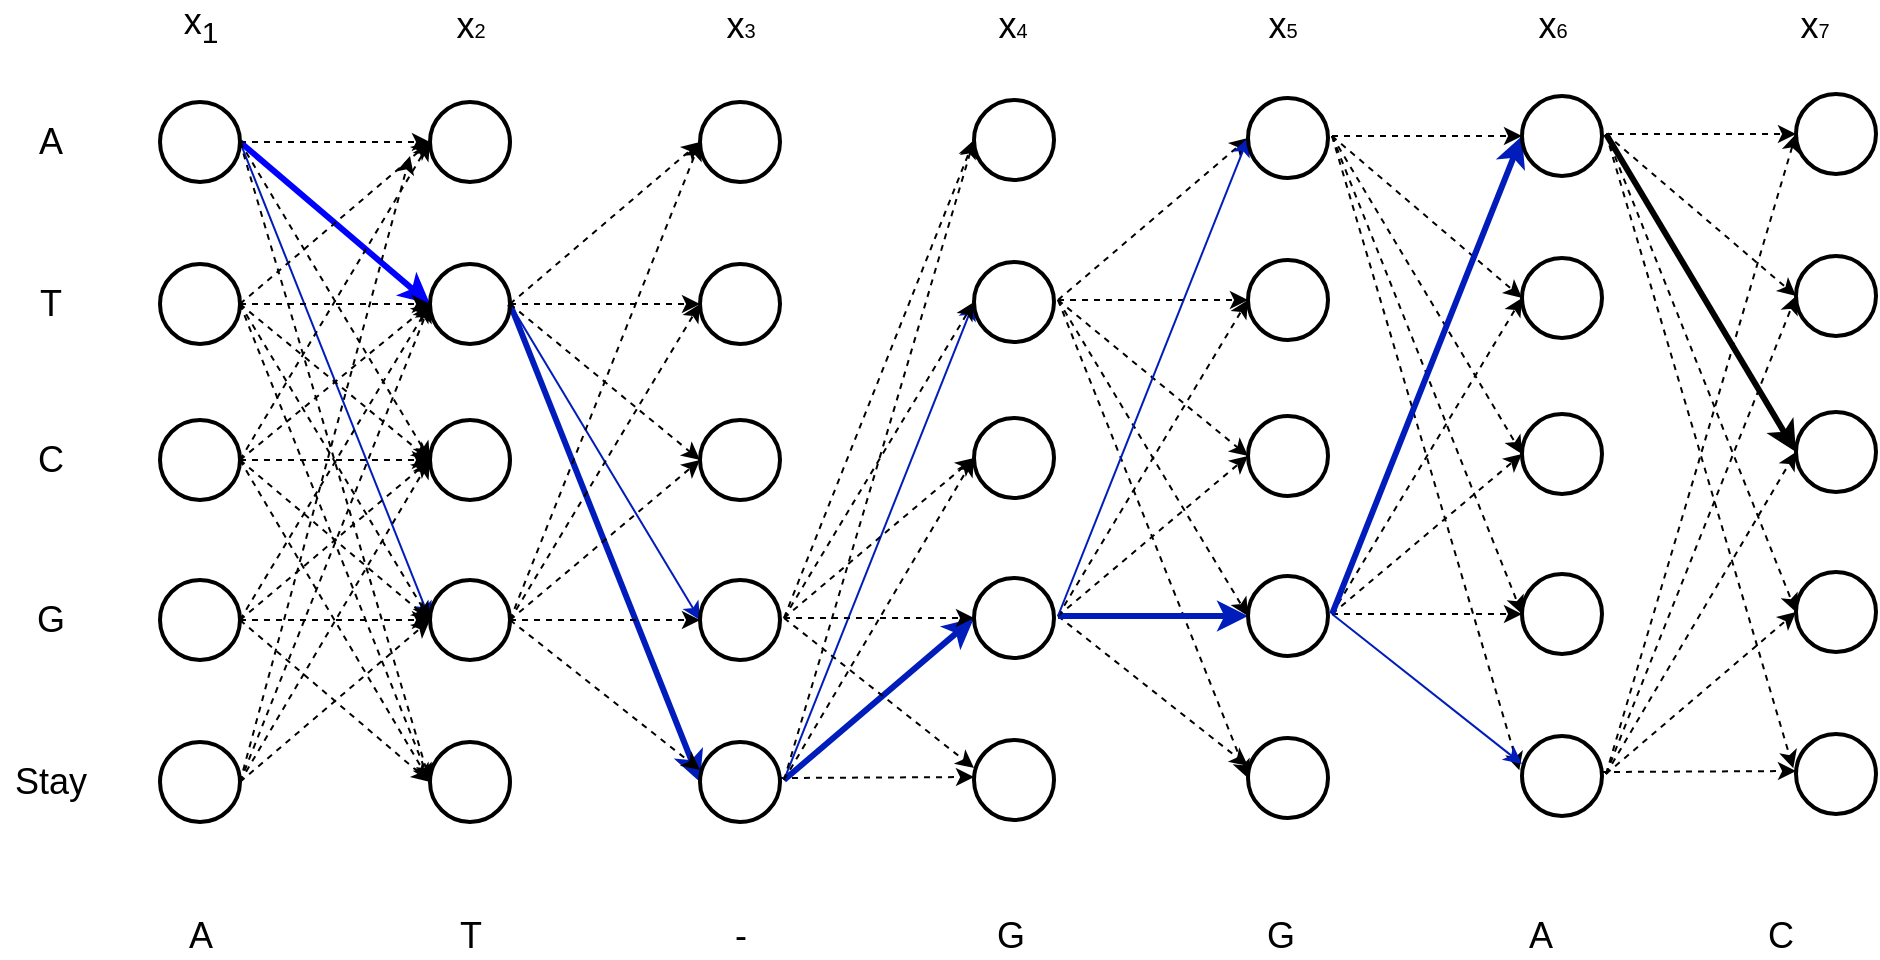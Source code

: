 <mxfile scale="10" border="0">
    <diagram id="691b31df-7cfc-d80e-552c-7aa9f8c0b5f7" name="Page-1">
        <mxGraphModel dx="1050" dy="613" grid="1" gridSize="10" guides="1" tooltips="1" connect="1" arrows="1" fold="1" page="1" pageScale="1" pageWidth="826" pageHeight="1169" background="#ffffff" math="0" shadow="0">
            <root>
                <mxCell id="0"/>
                <mxCell id="1" parent="0"/>
                <mxCell id="149" style="edgeStyle=none;html=1;exitX=1;exitY=0.5;exitDx=0;exitDy=0;entryX=0;entryY=0.5;entryDx=0;entryDy=0;strokeWidth=3;strokeColor=#0000FF;fillColor=#a20025;" parent="1" source="3" target="9" edge="1">
                    <mxGeometry relative="1" as="geometry"/>
                </mxCell>
                <mxCell id="158" style="edgeStyle=none;html=1;entryX=0;entryY=0.5;entryDx=0;entryDy=0;strokeColor=#001DBC;strokeWidth=1;exitX=1;exitY=0.5;exitDx=0;exitDy=0;fillColor=#0050ef;" parent="1" source="3" target="12" edge="1">
                    <mxGeometry relative="1" as="geometry"/>
                </mxCell>
                <mxCell id="308" style="edgeStyle=none;html=1;exitX=1;exitY=0.5;exitDx=0;exitDy=0;entryX=0;entryY=0.5;entryDx=0;entryDy=0;strokeColor=#000000;dashed=1;" parent="1" source="3" target="8" edge="1">
                    <mxGeometry relative="1" as="geometry"/>
                </mxCell>
                <mxCell id="309" style="edgeStyle=none;html=1;exitX=1;exitY=0.5;exitDx=0;exitDy=0;entryX=0;entryY=0.5;entryDx=0;entryDy=0;dashed=1;strokeColor=#000000;" parent="1" source="3" target="10" edge="1">
                    <mxGeometry relative="1" as="geometry"/>
                </mxCell>
                <mxCell id="310" style="edgeStyle=none;html=1;exitX=1;exitY=0.5;exitDx=0;exitDy=0;entryX=0;entryY=0.5;entryDx=0;entryDy=0;dashed=1;strokeColor=#000000;" parent="1" source="3" target="11" edge="1">
                    <mxGeometry relative="1" as="geometry"/>
                </mxCell>
                <mxCell id="3" value="" style="ellipse;whiteSpace=wrap;html=1;aspect=fixed;strokeWidth=2;fillColor=none;fontColor=#666666;align=center;strokeColor=#000000;" parent="1" vertex="1">
                    <mxGeometry x="115" y="113" width="40" height="40" as="geometry"/>
                </mxCell>
                <mxCell id="311" style="edgeStyle=none;html=1;exitX=1;exitY=0.5;exitDx=0;exitDy=0;entryX=0;entryY=0.5;entryDx=0;entryDy=0;dashed=1;strokeColor=#000000;" parent="1" source="4" target="8" edge="1">
                    <mxGeometry relative="1" as="geometry"/>
                </mxCell>
                <mxCell id="312" style="edgeStyle=none;html=1;exitX=1;exitY=0.5;exitDx=0;exitDy=0;entryX=0;entryY=0.5;entryDx=0;entryDy=0;dashed=1;strokeColor=#000000;" parent="1" source="4" target="9" edge="1">
                    <mxGeometry relative="1" as="geometry"/>
                </mxCell>
                <mxCell id="313" style="edgeStyle=none;html=1;exitX=1;exitY=0.5;exitDx=0;exitDy=0;entryX=0;entryY=0.5;entryDx=0;entryDy=0;dashed=1;strokeColor=#000000;" parent="1" source="4" target="10" edge="1">
                    <mxGeometry relative="1" as="geometry"/>
                </mxCell>
                <mxCell id="314" style="edgeStyle=none;html=1;exitX=1;exitY=0.5;exitDx=0;exitDy=0;entryX=0;entryY=0.5;entryDx=0;entryDy=0;dashed=1;strokeColor=#000000;" parent="1" source="4" target="12" edge="1">
                    <mxGeometry relative="1" as="geometry"/>
                </mxCell>
                <mxCell id="315" style="edgeStyle=none;html=1;exitX=1;exitY=0.5;exitDx=0;exitDy=0;entryX=0;entryY=0.5;entryDx=0;entryDy=0;dashed=1;strokeColor=#000000;" parent="1" source="4" target="11" edge="1">
                    <mxGeometry relative="1" as="geometry"/>
                </mxCell>
                <mxCell id="4" value="" style="ellipse;whiteSpace=wrap;html=1;aspect=fixed;strokeWidth=2;fillColor=none;fontColor=#666666;align=center;strokeColor=#000000;" parent="1" vertex="1">
                    <mxGeometry x="115" y="194" width="40" height="40" as="geometry"/>
                </mxCell>
                <mxCell id="316" style="edgeStyle=none;html=1;exitX=1;exitY=0.5;exitDx=0;exitDy=0;entryX=0;entryY=0.5;entryDx=0;entryDy=0;dashed=1;strokeColor=#000000;" parent="1" source="5" target="8" edge="1">
                    <mxGeometry relative="1" as="geometry"/>
                </mxCell>
                <mxCell id="317" style="edgeStyle=none;html=1;exitX=1;exitY=0.5;exitDx=0;exitDy=0;entryX=0;entryY=0.5;entryDx=0;entryDy=0;dashed=1;strokeColor=#000000;" parent="1" source="5" target="9" edge="1">
                    <mxGeometry relative="1" as="geometry"/>
                </mxCell>
                <mxCell id="318" style="edgeStyle=none;html=1;exitX=1;exitY=0.5;exitDx=0;exitDy=0;entryX=0;entryY=0.5;entryDx=0;entryDy=0;dashed=1;strokeColor=#000000;" parent="1" source="5" target="10" edge="1">
                    <mxGeometry relative="1" as="geometry"/>
                </mxCell>
                <mxCell id="319" style="edgeStyle=none;html=1;exitX=1;exitY=0.5;exitDx=0;exitDy=0;entryX=0;entryY=0.5;entryDx=0;entryDy=0;dashed=1;strokeColor=#000000;" parent="1" source="5" target="12" edge="1">
                    <mxGeometry relative="1" as="geometry"/>
                </mxCell>
                <mxCell id="320" style="edgeStyle=none;html=1;exitX=1;exitY=0.5;exitDx=0;exitDy=0;entryX=0;entryY=0.5;entryDx=0;entryDy=0;dashed=1;strokeColor=#000000;" parent="1" source="5" target="11" edge="1">
                    <mxGeometry relative="1" as="geometry"/>
                </mxCell>
                <mxCell id="5" value="" style="ellipse;whiteSpace=wrap;html=1;aspect=fixed;strokeWidth=2;fillColor=none;fontColor=#666666;align=center;strokeColor=#000000;" parent="1" vertex="1">
                    <mxGeometry x="115" y="272" width="40" height="40" as="geometry"/>
                </mxCell>
                <mxCell id="325" style="edgeStyle=none;html=1;exitX=1;exitY=0.5;exitDx=0;exitDy=0;entryX=0;entryY=0.5;entryDx=0;entryDy=0;dashed=1;strokeColor=#000000;" parent="1" source="6" target="12" edge="1">
                    <mxGeometry relative="1" as="geometry"/>
                </mxCell>
                <mxCell id="326" style="edgeStyle=none;html=1;exitX=1;exitY=0.5;exitDx=0;exitDy=0;entryX=0;entryY=0.5;entryDx=0;entryDy=0;dashed=1;strokeColor=#000000;" parent="1" source="6" target="10" edge="1">
                    <mxGeometry relative="1" as="geometry"/>
                </mxCell>
                <mxCell id="327" style="edgeStyle=none;html=1;exitX=1;exitY=0.5;exitDx=0;exitDy=0;entryX=0;entryY=0.5;entryDx=0;entryDy=0;dashed=1;strokeColor=#000000;" parent="1" source="6" target="9" edge="1">
                    <mxGeometry relative="1" as="geometry"/>
                </mxCell>
                <mxCell id="328" style="edgeStyle=none;html=1;exitX=1;exitY=0.5;exitDx=0;exitDy=0;dashed=1;strokeColor=#000000;" parent="1" source="6" edge="1">
                    <mxGeometry relative="1" as="geometry">
                        <mxPoint x="240" y="140" as="targetPoint"/>
                    </mxGeometry>
                </mxCell>
                <mxCell id="6" value="" style="ellipse;whiteSpace=wrap;html=1;aspect=fixed;strokeWidth=2;fillColor=none;fontColor=#666666;align=center;strokeColor=#000000;" parent="1" vertex="1">
                    <mxGeometry x="115" y="433" width="40" height="40" as="geometry"/>
                </mxCell>
                <mxCell id="321" style="edgeStyle=none;html=1;exitX=1;exitY=0.5;exitDx=0;exitDy=0;entryX=0;entryY=0.5;entryDx=0;entryDy=0;dashed=1;strokeColor=#000000;" parent="1" source="7" target="9" edge="1">
                    <mxGeometry relative="1" as="geometry"/>
                </mxCell>
                <mxCell id="322" style="edgeStyle=none;html=1;exitX=1;exitY=0.5;exitDx=0;exitDy=0;entryX=0;entryY=0.5;entryDx=0;entryDy=0;dashed=1;strokeColor=#000000;" parent="1" source="7" target="10" edge="1">
                    <mxGeometry relative="1" as="geometry"/>
                </mxCell>
                <mxCell id="323" style="edgeStyle=none;html=1;exitX=1;exitY=0.5;exitDx=0;exitDy=0;entryX=0;entryY=0.5;entryDx=0;entryDy=0;dashed=1;strokeColor=#000000;" parent="1" source="7" target="12" edge="1">
                    <mxGeometry relative="1" as="geometry"/>
                </mxCell>
                <mxCell id="324" style="edgeStyle=none;html=1;exitX=1;exitY=0.5;exitDx=0;exitDy=0;entryX=0;entryY=0.5;entryDx=0;entryDy=0;dashed=1;strokeColor=#000000;" parent="1" source="7" target="11" edge="1">
                    <mxGeometry relative="1" as="geometry"/>
                </mxCell>
                <mxCell id="7" value="" style="ellipse;whiteSpace=wrap;html=1;aspect=fixed;strokeWidth=2;fillColor=none;fontColor=#666666;align=center;strokeColor=#000000;" parent="1" vertex="1">
                    <mxGeometry x="115" y="352" width="40" height="40" as="geometry"/>
                </mxCell>
                <mxCell id="8" value="" style="ellipse;whiteSpace=wrap;html=1;aspect=fixed;strokeWidth=2;fillColor=none;fontColor=#666666;align=center;strokeColor=#000000;" parent="1" vertex="1">
                    <mxGeometry x="250" y="113" width="40" height="40" as="geometry"/>
                </mxCell>
                <mxCell id="150" style="edgeStyle=none;html=1;exitX=1;exitY=0.5;exitDx=0;exitDy=0;entryX=0;entryY=0.5;entryDx=0;entryDy=0;strokeColor=#001DBC;strokeWidth=3;fillColor=#0050ef;" parent="1" source="9" target="40" edge="1">
                    <mxGeometry relative="1" as="geometry"/>
                </mxCell>
                <mxCell id="165" style="edgeStyle=none;html=1;exitX=1;exitY=0.5;exitDx=0;exitDy=0;strokeColor=#001DBC;strokeWidth=1;entryX=0;entryY=0.5;entryDx=0;entryDy=0;fillColor=#0050ef;" parent="1" source="9" target="41" edge="1">
                    <mxGeometry relative="1" as="geometry">
                        <mxPoint x="390" y="380" as="targetPoint"/>
                    </mxGeometry>
                </mxCell>
                <mxCell id="176" style="edgeStyle=none;html=1;exitX=1;exitY=0.5;exitDx=0;exitDy=0;entryX=0;entryY=0.5;entryDx=0;entryDy=0;strokeColor=#000000;strokeWidth=1;dashed=1;" parent="1" source="9" target="39" edge="1">
                    <mxGeometry relative="1" as="geometry"/>
                </mxCell>
                <mxCell id="177" style="edgeStyle=none;html=1;exitX=1;exitY=0.5;exitDx=0;exitDy=0;entryX=0;entryY=0.5;entryDx=0;entryDy=0;strokeColor=#000000;strokeWidth=1;dashed=1;" parent="1" source="9" target="38" edge="1">
                    <mxGeometry relative="1" as="geometry"/>
                </mxCell>
                <mxCell id="178" style="edgeStyle=none;html=1;exitX=1;exitY=0.5;exitDx=0;exitDy=0;entryX=0;entryY=0.5;entryDx=0;entryDy=0;strokeColor=#000000;strokeWidth=1;dashed=1;" parent="1" source="9" target="37" edge="1">
                    <mxGeometry relative="1" as="geometry"/>
                </mxCell>
                <mxCell id="9" value="" style="ellipse;whiteSpace=wrap;html=1;aspect=fixed;strokeWidth=2;fillColor=none;fontColor=#666666;align=center;strokeColor=#000000;" parent="1" vertex="1">
                    <mxGeometry x="250" y="194" width="40" height="40" as="geometry"/>
                </mxCell>
                <mxCell id="10" value="" style="ellipse;whiteSpace=wrap;html=1;aspect=fixed;strokeWidth=2;fillColor=none;fontColor=#666666;align=center;strokeColor=#000000;" parent="1" vertex="1">
                    <mxGeometry x="250" y="272" width="40" height="40" as="geometry"/>
                </mxCell>
                <mxCell id="11" value="" style="ellipse;whiteSpace=wrap;html=1;aspect=fixed;strokeWidth=2;fillColor=none;fontColor=#666666;align=center;strokeColor=#000000;" parent="1" vertex="1">
                    <mxGeometry x="250" y="433" width="40" height="40" as="geometry"/>
                </mxCell>
                <mxCell id="162" style="edgeStyle=none;html=1;exitX=1;exitY=0.5;exitDx=0;exitDy=0;entryX=0;entryY=0.35;entryDx=0;entryDy=0;entryPerimeter=0;strokeColor=#000000;strokeWidth=1;dashed=1;" parent="1" source="12" target="40" edge="1">
                    <mxGeometry relative="1" as="geometry"/>
                </mxCell>
                <mxCell id="169" style="edgeStyle=none;html=1;exitX=1;exitY=0.5;exitDx=0;exitDy=0;strokeColor=#000000;strokeWidth=1;entryX=0;entryY=0.5;entryDx=0;entryDy=0;dashed=1;" parent="1" source="12" target="41" edge="1">
                    <mxGeometry relative="1" as="geometry">
                        <mxPoint x="380" y="372" as="targetPoint"/>
                    </mxGeometry>
                </mxCell>
                <mxCell id="170" style="edgeStyle=none;html=1;exitX=1;exitY=0.5;exitDx=0;exitDy=0;entryX=0;entryY=0.5;entryDx=0;entryDy=0;strokeColor=#000000;strokeWidth=1;dashed=1;" parent="1" source="12" target="39" edge="1">
                    <mxGeometry relative="1" as="geometry"/>
                </mxCell>
                <mxCell id="171" style="edgeStyle=none;html=1;exitX=1;exitY=0.5;exitDx=0;exitDy=0;entryX=0;entryY=0.5;entryDx=0;entryDy=0;strokeColor=#000000;strokeWidth=1;dashed=1;" parent="1" source="12" target="38" edge="1">
                    <mxGeometry relative="1" as="geometry"/>
                </mxCell>
                <mxCell id="172" style="edgeStyle=none;html=1;exitX=1;exitY=0.5;exitDx=0;exitDy=0;entryX=0;entryY=0.5;entryDx=0;entryDy=0;strokeColor=#000000;strokeWidth=1;dashed=1;" parent="1" source="12" target="37" edge="1">
                    <mxGeometry relative="1" as="geometry"/>
                </mxCell>
                <mxCell id="12" value="" style="ellipse;whiteSpace=wrap;html=1;aspect=fixed;strokeWidth=2;fillColor=none;fontColor=#666666;align=center;strokeColor=#000000;" parent="1" vertex="1">
                    <mxGeometry x="250" y="352" width="40" height="40" as="geometry"/>
                </mxCell>
                <mxCell id="37" value="" style="ellipse;whiteSpace=wrap;html=1;aspect=fixed;strokeWidth=2;fillColor=none;fontColor=#666666;align=center;strokeColor=#000000;" parent="1" vertex="1">
                    <mxGeometry x="385" y="113" width="40" height="40" as="geometry"/>
                </mxCell>
                <mxCell id="38" value="" style="ellipse;whiteSpace=wrap;html=1;aspect=fixed;strokeWidth=2;fillColor=none;fontColor=#666666;align=center;strokeColor=#000000;" parent="1" vertex="1">
                    <mxGeometry x="385" y="194" width="40" height="40" as="geometry"/>
                </mxCell>
                <mxCell id="39" value="" style="ellipse;whiteSpace=wrap;html=1;aspect=fixed;strokeWidth=2;fillColor=none;fontColor=#666666;align=center;strokeColor=#000000;" parent="1" vertex="1">
                    <mxGeometry x="385" y="272" width="40" height="40" as="geometry"/>
                </mxCell>
                <mxCell id="40" value="" style="ellipse;whiteSpace=wrap;html=1;aspect=fixed;strokeWidth=2;fillColor=none;fontColor=#666666;align=center;strokeColor=#000000;" parent="1" vertex="1">
                    <mxGeometry x="385" y="433" width="40" height="40" as="geometry"/>
                </mxCell>
                <mxCell id="41" value="" style="ellipse;whiteSpace=wrap;html=1;aspect=fixed;strokeWidth=2;fillColor=none;fontColor=#666666;align=center;strokeColor=#000000;" parent="1" vertex="1">
                    <mxGeometry x="385" y="352" width="40" height="40" as="geometry"/>
                </mxCell>
                <mxCell id="87" value="&lt;font style=&quot;font-size: 18px&quot;&gt;A&lt;/font&gt;" style="text;html=1;resizable=0;autosize=1;align=center;verticalAlign=middle;points=[];fillColor=none;strokeColor=none;rounded=0;fontColor=#000000;" parent="1" vertex="1">
                    <mxGeometry x="45" y="123" width="30" height="20" as="geometry"/>
                </mxCell>
                <mxCell id="89" value="&lt;font style=&quot;font-size: 18px&quot;&gt;C&lt;/font&gt;" style="text;html=1;resizable=0;autosize=1;align=center;verticalAlign=middle;points=[];fillColor=none;strokeColor=none;rounded=0;fontColor=#000000;" parent="1" vertex="1">
                    <mxGeometry x="45" y="282" width="30" height="20" as="geometry"/>
                </mxCell>
                <mxCell id="90" value="&lt;font style=&quot;font-size: 18px&quot;&gt;T&lt;/font&gt;" style="text;html=1;resizable=0;autosize=1;align=center;verticalAlign=middle;points=[];fillColor=none;strokeColor=none;rounded=0;fontColor=#000000;" parent="1" vertex="1">
                    <mxGeometry x="45" y="204" width="30" height="20" as="geometry"/>
                </mxCell>
                <mxCell id="92" value="&lt;font style=&quot;font-size: 18px&quot;&gt;Stay&lt;/font&gt;" style="text;html=1;resizable=0;autosize=1;align=center;verticalAlign=middle;points=[];fillColor=none;strokeColor=none;rounded=0;fontColor=#000000;" parent="1" vertex="1">
                    <mxGeometry x="35" y="443" width="50" height="20" as="geometry"/>
                </mxCell>
                <mxCell id="93" value="&lt;font style=&quot;font-size: 18px&quot;&gt;G&lt;/font&gt;" style="text;html=1;resizable=0;autosize=1;align=center;verticalAlign=middle;points=[];fillColor=none;strokeColor=none;rounded=0;fontColor=#000000;" parent="1" vertex="1">
                    <mxGeometry x="45" y="362" width="30" height="20" as="geometry"/>
                </mxCell>
                <mxCell id="134" value="&lt;font style=&quot;font-size: 18px&quot;&gt;x&lt;sub&gt;1&lt;/sub&gt;&lt;/font&gt;" style="text;html=1;resizable=0;autosize=1;align=center;verticalAlign=middle;points=[];fillColor=none;strokeColor=none;rounded=0;fontColor=#000000;" parent="1" vertex="1">
                    <mxGeometry x="120" y="65" width="30" height="20" as="geometry"/>
                </mxCell>
                <mxCell id="135" value="&lt;span style=&quot;font-size: 18px&quot;&gt;x&lt;/span&gt;&lt;span style=&quot;font-size: 10px&quot;&gt;2&lt;/span&gt;" style="text;html=1;resizable=0;autosize=1;align=center;verticalAlign=middle;points=[];fillColor=none;strokeColor=none;rounded=0;fontColor=#000000;" parent="1" vertex="1">
                    <mxGeometry x="255" y="65" width="30" height="20" as="geometry"/>
                </mxCell>
                <mxCell id="136" value="&lt;span style=&quot;font-size: 18px&quot;&gt;x&lt;/span&gt;&lt;span style=&quot;font-size: 10px&quot;&gt;3&lt;/span&gt;" style="text;html=1;resizable=0;autosize=1;align=center;verticalAlign=middle;points=[];fillColor=none;strokeColor=none;rounded=0;fontColor=#000000;" parent="1" vertex="1">
                    <mxGeometry x="390" y="65" width="30" height="20" as="geometry"/>
                </mxCell>
                <mxCell id="137" value="&lt;span style=&quot;font-size: 18px&quot;&gt;x&lt;/span&gt;&lt;span style=&quot;font-size: 10px&quot;&gt;4&lt;/span&gt;" style="text;html=1;resizable=0;autosize=1;align=center;verticalAlign=middle;points=[];fillColor=none;strokeColor=none;rounded=0;fontColor=#000000;" parent="1" vertex="1">
                    <mxGeometry x="526" y="65" width="30" height="20" as="geometry"/>
                </mxCell>
                <mxCell id="138" value="&lt;span style=&quot;font-size: 18px&quot;&gt;x&lt;/span&gt;&lt;span style=&quot;font-size: 10px&quot;&gt;5&lt;/span&gt;" style="text;html=1;resizable=0;autosize=1;align=center;verticalAlign=middle;points=[];fillColor=none;strokeColor=none;rounded=0;fontColor=#000000;" parent="1" vertex="1">
                    <mxGeometry x="661" y="65" width="30" height="20" as="geometry"/>
                </mxCell>
                <mxCell id="139" value="&lt;span style=&quot;font-size: 18px&quot;&gt;x&lt;/span&gt;&lt;span style=&quot;font-size: 10px&quot;&gt;6&lt;/span&gt;" style="text;html=1;resizable=0;autosize=1;align=center;verticalAlign=middle;points=[];fillColor=none;strokeColor=none;rounded=0;fontColor=#000000;" parent="1" vertex="1">
                    <mxGeometry x="796" y="65" width="30" height="20" as="geometry"/>
                </mxCell>
                <mxCell id="140" value="&lt;span style=&quot;font-size: 18px&quot;&gt;x&lt;/span&gt;&lt;span style=&quot;font-size: 10px&quot;&gt;7&lt;/span&gt;" style="text;html=1;resizable=0;autosize=1;align=center;verticalAlign=middle;points=[];fillColor=none;strokeColor=none;rounded=0;fontColor=#000000;" parent="1" vertex="1">
                    <mxGeometry x="927" y="65" width="30" height="20" as="geometry"/>
                </mxCell>
                <mxCell id="142" value="&lt;font style=&quot;font-size: 18px&quot;&gt;A&lt;/font&gt;" style="text;html=1;resizable=0;autosize=1;align=center;verticalAlign=middle;points=[];fillColor=none;strokeColor=none;rounded=0;fontColor=#000000;" parent="1" vertex="1">
                    <mxGeometry x="120" y="520" width="30" height="20" as="geometry"/>
                </mxCell>
                <mxCell id="143" value="&lt;font style=&quot;font-size: 18px&quot;&gt;T&lt;/font&gt;" style="text;html=1;resizable=0;autosize=1;align=center;verticalAlign=middle;points=[];fillColor=none;strokeColor=none;rounded=0;fontColor=#000000;" parent="1" vertex="1">
                    <mxGeometry x="255" y="520" width="30" height="20" as="geometry"/>
                </mxCell>
                <mxCell id="144" value="&lt;font style=&quot;font-size: 18px&quot;&gt;-&lt;/font&gt;" style="text;html=1;resizable=0;autosize=1;align=center;verticalAlign=middle;points=[];fillColor=none;strokeColor=none;rounded=0;fontColor=#000000;" parent="1" vertex="1">
                    <mxGeometry x="395" y="520" width="20" height="20" as="geometry"/>
                </mxCell>
                <mxCell id="145" value="&lt;font style=&quot;font-size: 18px&quot;&gt;G&lt;/font&gt;" style="text;html=1;resizable=0;autosize=1;align=center;verticalAlign=middle;points=[];fillColor=none;strokeColor=none;rounded=0;fontColor=#000000;" parent="1" vertex="1">
                    <mxGeometry x="525" y="520" width="30" height="20" as="geometry"/>
                </mxCell>
                <mxCell id="146" value="&lt;font style=&quot;font-size: 18px&quot;&gt;G&lt;/font&gt;" style="text;html=1;resizable=0;autosize=1;align=center;verticalAlign=middle;points=[];fillColor=none;strokeColor=none;rounded=0;fontColor=#000000;" parent="1" vertex="1">
                    <mxGeometry x="660" y="520" width="30" height="20" as="geometry"/>
                </mxCell>
                <mxCell id="147" value="&lt;font style=&quot;font-size: 18px&quot;&gt;A&lt;/font&gt;" style="text;html=1;resizable=0;autosize=1;align=center;verticalAlign=middle;points=[];fillColor=none;strokeColor=none;rounded=0;fontColor=#000000;" parent="1" vertex="1">
                    <mxGeometry x="790" y="520" width="30" height="20" as="geometry"/>
                </mxCell>
                <mxCell id="148" value="&lt;font style=&quot;font-size: 18px&quot;&gt;C&lt;/font&gt;" style="text;html=1;resizable=0;autosize=1;align=center;verticalAlign=middle;points=[];fillColor=none;strokeColor=none;rounded=0;fontColor=#000000;" parent="1" vertex="1">
                    <mxGeometry x="910" y="520" width="30" height="20" as="geometry"/>
                </mxCell>
                <mxCell id="203" style="edgeStyle=none;html=1;strokeColor=#000000;strokeWidth=1;exitX=1;exitY=0.5;exitDx=0;exitDy=0;dashed=1;" parent="1" edge="1">
                    <mxGeometry relative="1" as="geometry">
                        <mxPoint x="522" y="450.5" as="targetPoint"/>
                        <mxPoint x="425" y="451" as="sourcePoint"/>
                    </mxGeometry>
                </mxCell>
                <mxCell id="204" style="edgeStyle=none;html=1;exitX=1;exitY=0.5;exitDx=0;exitDy=0;entryX=0;entryY=0.5;entryDx=0;entryDy=0;strokeColor=#001DBC;strokeWidth=3;fillColor=#0050ef;" parent="1" target="219" edge="1">
                    <mxGeometry relative="1" as="geometry">
                        <mxPoint x="427" y="452" as="sourcePoint"/>
                    </mxGeometry>
                </mxCell>
                <mxCell id="205" style="edgeStyle=none;html=1;exitX=1;exitY=0.5;exitDx=0;exitDy=0;strokeColor=#000000;strokeWidth=1;entryX=0;entryY=0.5;entryDx=0;entryDy=0;dashed=1;" parent="1" target="217" edge="1">
                    <mxGeometry relative="1" as="geometry">
                        <mxPoint x="517" y="289" as="targetPoint"/>
                        <mxPoint x="427" y="452" as="sourcePoint"/>
                    </mxGeometry>
                </mxCell>
                <mxCell id="206" style="edgeStyle=none;html=1;exitX=1;exitY=0.5;exitDx=0;exitDy=0;entryX=0;entryY=0.5;entryDx=0;entryDy=0;strokeColor=#001DBC;strokeWidth=1;fillColor=#0050ef;" parent="1" target="216" edge="1">
                    <mxGeometry relative="1" as="geometry">
                        <mxPoint x="427" y="452" as="sourcePoint"/>
                    </mxGeometry>
                </mxCell>
                <mxCell id="207" style="edgeStyle=none;html=1;exitX=1;exitY=0.5;exitDx=0;exitDy=0;entryX=0;entryY=0.5;entryDx=0;entryDy=0;strokeColor=#000000;strokeWidth=1;dashed=1;" parent="1" target="215" edge="1">
                    <mxGeometry relative="1" as="geometry">
                        <mxPoint x="427" y="452" as="sourcePoint"/>
                    </mxGeometry>
                </mxCell>
                <mxCell id="209" style="edgeStyle=none;html=1;exitX=1;exitY=0.5;exitDx=0;exitDy=0;entryX=0;entryY=0.35;entryDx=0;entryDy=0;entryPerimeter=0;strokeColor=#000000;strokeWidth=1;dashed=1;" parent="1" target="218" edge="1">
                    <mxGeometry relative="1" as="geometry">
                        <mxPoint x="427" y="371" as="sourcePoint"/>
                    </mxGeometry>
                </mxCell>
                <mxCell id="210" style="edgeStyle=none;html=1;exitX=1;exitY=0.5;exitDx=0;exitDy=0;strokeColor=#000000;strokeWidth=1;entryX=0;entryY=0.5;entryDx=0;entryDy=0;dashed=1;" parent="1" target="219" edge="1">
                    <mxGeometry relative="1" as="geometry">
                        <mxPoint x="517" y="371" as="targetPoint"/>
                        <mxPoint x="427" y="371" as="sourcePoint"/>
                    </mxGeometry>
                </mxCell>
                <mxCell id="211" style="edgeStyle=none;html=1;exitX=1;exitY=0.5;exitDx=0;exitDy=0;entryX=0;entryY=0.5;entryDx=0;entryDy=0;strokeColor=#000000;strokeWidth=1;dashed=1;" parent="1" target="217" edge="1">
                    <mxGeometry relative="1" as="geometry">
                        <mxPoint x="427" y="371" as="sourcePoint"/>
                    </mxGeometry>
                </mxCell>
                <mxCell id="212" style="edgeStyle=none;html=1;exitX=1;exitY=0.5;exitDx=0;exitDy=0;entryX=0;entryY=0.5;entryDx=0;entryDy=0;strokeColor=#000000;strokeWidth=1;dashed=1;" parent="1" target="216" edge="1">
                    <mxGeometry relative="1" as="geometry">
                        <mxPoint x="427" y="371" as="sourcePoint"/>
                    </mxGeometry>
                </mxCell>
                <mxCell id="213" style="edgeStyle=none;html=1;exitX=1;exitY=0.5;exitDx=0;exitDy=0;entryX=0;entryY=0.5;entryDx=0;entryDy=0;strokeColor=#000000;strokeWidth=1;dashed=1;" parent="1" target="215" edge="1">
                    <mxGeometry relative="1" as="geometry">
                        <mxPoint x="427" y="371" as="sourcePoint"/>
                    </mxGeometry>
                </mxCell>
                <mxCell id="215" value="" style="ellipse;whiteSpace=wrap;html=1;aspect=fixed;strokeWidth=2;fillColor=none;fontColor=#666666;align=center;strokeColor=#000000;" parent="1" vertex="1">
                    <mxGeometry x="522" y="112" width="40" height="40" as="geometry"/>
                </mxCell>
                <mxCell id="216" value="" style="ellipse;whiteSpace=wrap;html=1;aspect=fixed;strokeWidth=2;fillColor=none;fontColor=#666666;align=center;strokeColor=#000000;" parent="1" vertex="1">
                    <mxGeometry x="522" y="193" width="40" height="40" as="geometry"/>
                </mxCell>
                <mxCell id="217" value="" style="ellipse;whiteSpace=wrap;html=1;aspect=fixed;strokeWidth=2;fillColor=none;fontColor=#666666;align=center;strokeColor=#000000;" parent="1" vertex="1">
                    <mxGeometry x="522" y="271" width="40" height="40" as="geometry"/>
                </mxCell>
                <mxCell id="218" value="" style="ellipse;whiteSpace=wrap;html=1;aspect=fixed;strokeWidth=2;fillColor=none;fontColor=#666666;align=center;strokeColor=#000000;" parent="1" vertex="1">
                    <mxGeometry x="522" y="432" width="40" height="40" as="geometry"/>
                </mxCell>
                <mxCell id="219" value="" style="ellipse;whiteSpace=wrap;html=1;aspect=fixed;strokeWidth=2;fillColor=none;fontColor=#666666;align=center;strokeColor=#000000;" parent="1" vertex="1">
                    <mxGeometry x="522" y="351" width="40" height="40" as="geometry"/>
                </mxCell>
                <mxCell id="225" style="edgeStyle=none;html=1;exitX=1;exitY=0.5;exitDx=0;exitDy=0;entryX=0;entryY=0.5;entryDx=0;entryDy=0;strokeColor=#000000;strokeWidth=1;dashed=1;" parent="1" target="247" edge="1">
                    <mxGeometry relative="1" as="geometry">
                        <mxPoint x="564" y="212" as="sourcePoint"/>
                    </mxGeometry>
                </mxCell>
                <mxCell id="226" style="edgeStyle=none;html=1;exitX=1;exitY=0.5;exitDx=0;exitDy=0;strokeColor=#000000;strokeWidth=1;entryX=0;entryY=0.5;entryDx=0;entryDy=0;dashed=1;" parent="1" target="248" edge="1">
                    <mxGeometry relative="1" as="geometry">
                        <mxPoint x="664" y="378" as="targetPoint"/>
                        <mxPoint x="564" y="212" as="sourcePoint"/>
                    </mxGeometry>
                </mxCell>
                <mxCell id="227" style="edgeStyle=none;html=1;exitX=1;exitY=0.5;exitDx=0;exitDy=0;entryX=0;entryY=0.5;entryDx=0;entryDy=0;strokeColor=#000000;strokeWidth=1;dashed=1;" parent="1" target="246" edge="1">
                    <mxGeometry relative="1" as="geometry">
                        <mxPoint x="564" y="212" as="sourcePoint"/>
                    </mxGeometry>
                </mxCell>
                <mxCell id="228" style="edgeStyle=none;html=1;exitX=1;exitY=0.5;exitDx=0;exitDy=0;entryX=0;entryY=0.5;entryDx=0;entryDy=0;strokeColor=#000000;strokeWidth=1;dashed=1;" parent="1" target="245" edge="1">
                    <mxGeometry relative="1" as="geometry">
                        <mxPoint x="564" y="212" as="sourcePoint"/>
                    </mxGeometry>
                </mxCell>
                <mxCell id="229" style="edgeStyle=none;html=1;exitX=1;exitY=0.5;exitDx=0;exitDy=0;entryX=0;entryY=0.5;entryDx=0;entryDy=0;strokeColor=#000000;strokeWidth=1;dashed=1;" parent="1" target="244" edge="1">
                    <mxGeometry relative="1" as="geometry">
                        <mxPoint x="564" y="212" as="sourcePoint"/>
                    </mxGeometry>
                </mxCell>
                <mxCell id="239" style="edgeStyle=none;html=1;exitX=1;exitY=0.5;exitDx=0;exitDy=0;entryX=0;entryY=0.35;entryDx=0;entryDy=0;entryPerimeter=0;strokeColor=#000000;strokeWidth=1;dashed=1;" parent="1" target="247" edge="1">
                    <mxGeometry relative="1" as="geometry">
                        <mxPoint x="564" y="370.0" as="sourcePoint"/>
                    </mxGeometry>
                </mxCell>
                <mxCell id="240" style="edgeStyle=none;html=1;exitX=1;exitY=0.5;exitDx=0;exitDy=0;strokeColor=#001DBC;strokeWidth=3;entryX=0;entryY=0.5;entryDx=0;entryDy=0;fillColor=#0050ef;" parent="1" target="248" edge="1">
                    <mxGeometry relative="1" as="geometry">
                        <mxPoint x="654" y="370" as="targetPoint"/>
                        <mxPoint x="564" y="370.0" as="sourcePoint"/>
                    </mxGeometry>
                </mxCell>
                <mxCell id="241" style="edgeStyle=none;html=1;exitX=1;exitY=0.5;exitDx=0;exitDy=0;entryX=0;entryY=0.5;entryDx=0;entryDy=0;strokeColor=#000000;strokeWidth=1;dashed=1;" parent="1" target="246" edge="1">
                    <mxGeometry relative="1" as="geometry">
                        <mxPoint x="564" y="370.0" as="sourcePoint"/>
                    </mxGeometry>
                </mxCell>
                <mxCell id="242" style="edgeStyle=none;html=1;exitX=1;exitY=0.5;exitDx=0;exitDy=0;entryX=0;entryY=0.5;entryDx=0;entryDy=0;strokeColor=#000000;strokeWidth=1;dashed=1;" parent="1" target="245" edge="1">
                    <mxGeometry relative="1" as="geometry">
                        <mxPoint x="564" y="370.0" as="sourcePoint"/>
                    </mxGeometry>
                </mxCell>
                <mxCell id="243" style="edgeStyle=none;html=1;exitX=1;exitY=0.5;exitDx=0;exitDy=0;entryX=0;entryY=0.5;entryDx=0;entryDy=0;strokeColor=#001DBC;strokeWidth=1;fillColor=#0050ef;" parent="1" target="244" edge="1">
                    <mxGeometry relative="1" as="geometry">
                        <mxPoint x="564" y="370.0" as="sourcePoint"/>
                    </mxGeometry>
                </mxCell>
                <mxCell id="244" value="" style="ellipse;whiteSpace=wrap;html=1;aspect=fixed;strokeWidth=2;fillColor=none;fontColor=#666666;align=center;strokeColor=#000000;" parent="1" vertex="1">
                    <mxGeometry x="659" y="111" width="40" height="40" as="geometry"/>
                </mxCell>
                <mxCell id="245" value="" style="ellipse;whiteSpace=wrap;html=1;aspect=fixed;strokeWidth=2;fillColor=none;fontColor=#666666;align=center;strokeColor=#000000;" parent="1" vertex="1">
                    <mxGeometry x="659" y="192" width="40" height="40" as="geometry"/>
                </mxCell>
                <mxCell id="246" value="" style="ellipse;whiteSpace=wrap;html=1;aspect=fixed;strokeWidth=2;fillColor=none;fontColor=#666666;align=center;strokeColor=#000000;" parent="1" vertex="1">
                    <mxGeometry x="659" y="270" width="40" height="40" as="geometry"/>
                </mxCell>
                <mxCell id="247" value="" style="ellipse;whiteSpace=wrap;html=1;aspect=fixed;strokeWidth=2;fillColor=none;fontColor=#666666;align=center;strokeColor=#000000;" parent="1" vertex="1">
                    <mxGeometry x="659" y="431" width="40" height="40" as="geometry"/>
                </mxCell>
                <mxCell id="248" value="" style="ellipse;whiteSpace=wrap;html=1;aspect=fixed;strokeWidth=2;fillColor=none;fontColor=#666666;align=center;strokeColor=#000000;" parent="1" vertex="1">
                    <mxGeometry x="659" y="350" width="40" height="40" as="geometry"/>
                </mxCell>
                <mxCell id="250" style="edgeStyle=none;html=1;exitX=1;exitY=0.5;exitDx=0;exitDy=0;entryX=-0.034;entryY=0.429;entryDx=0;entryDy=0;entryPerimeter=0;strokeColor=#000000;strokeWidth=1;dashed=1;" parent="1" target="277" edge="1">
                    <mxGeometry relative="1" as="geometry">
                        <mxPoint x="701" y="130" as="sourcePoint"/>
                    </mxGeometry>
                </mxCell>
                <mxCell id="251" style="edgeStyle=none;html=1;exitX=1;exitY=0.5;exitDx=0;exitDy=0;entryX=0;entryY=0.5;entryDx=0;entryDy=0;strokeColor=#000000;strokeWidth=1;dashed=1;" parent="1" target="278" edge="1">
                    <mxGeometry relative="1" as="geometry">
                        <mxPoint x="701" y="130" as="sourcePoint"/>
                    </mxGeometry>
                </mxCell>
                <mxCell id="252" style="edgeStyle=none;html=1;exitX=1;exitY=0.5;exitDx=0;exitDy=0;entryX=0;entryY=0.5;entryDx=0;entryDy=0;strokeColor=#000000;strokeWidth=1;dashed=1;" parent="1" target="275" edge="1">
                    <mxGeometry relative="1" as="geometry">
                        <mxPoint x="701" y="130" as="sourcePoint"/>
                    </mxGeometry>
                </mxCell>
                <mxCell id="253" style="edgeStyle=none;html=1;exitX=1;exitY=0.5;exitDx=0;exitDy=0;entryX=0;entryY=0.5;entryDx=0;entryDy=0;strokeColor=#000000;strokeWidth=1;dashed=1;" parent="1" target="274" edge="1">
                    <mxGeometry relative="1" as="geometry">
                        <mxPoint x="701" y="130" as="sourcePoint"/>
                    </mxGeometry>
                </mxCell>
                <mxCell id="254" style="edgeStyle=none;html=1;exitX=1;exitY=0.5;exitDx=0;exitDy=0;entryX=0;entryY=0.5;entryDx=0;entryDy=0;strokeColor=#000000;strokeWidth=1;dashed=1;" parent="1" target="276" edge="1">
                    <mxGeometry relative="1" as="geometry">
                        <mxPoint x="701" y="130" as="sourcePoint"/>
                    </mxGeometry>
                </mxCell>
                <mxCell id="269" style="edgeStyle=none;html=1;exitX=1;exitY=0.5;exitDx=0;exitDy=0;entryX=0;entryY=0.35;entryDx=0;entryDy=0;entryPerimeter=0;strokeColor=#001DBC;strokeWidth=1;fillColor=#0050ef;" parent="1" target="277" edge="1">
                    <mxGeometry relative="1" as="geometry">
                        <mxPoint x="701" y="369.0" as="sourcePoint"/>
                    </mxGeometry>
                </mxCell>
                <mxCell id="270" style="edgeStyle=none;html=1;exitX=1;exitY=0.5;exitDx=0;exitDy=0;strokeColor=#000000;strokeWidth=1;entryX=0;entryY=0.5;entryDx=0;entryDy=0;dashed=1;" parent="1" target="278" edge="1">
                    <mxGeometry relative="1" as="geometry">
                        <mxPoint x="791.0" y="369" as="targetPoint"/>
                        <mxPoint x="701" y="369.0" as="sourcePoint"/>
                    </mxGeometry>
                </mxCell>
                <mxCell id="271" style="edgeStyle=none;html=1;exitX=1;exitY=0.5;exitDx=0;exitDy=0;entryX=0;entryY=0.5;entryDx=0;entryDy=0;strokeColor=#000000;strokeWidth=1;dashed=1;" parent="1" target="276" edge="1">
                    <mxGeometry relative="1" as="geometry">
                        <mxPoint x="701" y="369.0" as="sourcePoint"/>
                    </mxGeometry>
                </mxCell>
                <mxCell id="272" style="edgeStyle=none;html=1;exitX=1;exitY=0.5;exitDx=0;exitDy=0;entryX=0;entryY=0.5;entryDx=0;entryDy=0;strokeColor=#000000;strokeWidth=1;dashed=1;" parent="1" target="275" edge="1">
                    <mxGeometry relative="1" as="geometry">
                        <mxPoint x="701" y="369.0" as="sourcePoint"/>
                    </mxGeometry>
                </mxCell>
                <mxCell id="273" style="edgeStyle=none;html=1;exitX=1;exitY=0.5;exitDx=0;exitDy=0;entryX=0;entryY=0.5;entryDx=0;entryDy=0;strokeColor=#001DBC;strokeWidth=3;fillColor=#0050ef;" parent="1" target="274" edge="1">
                    <mxGeometry relative="1" as="geometry">
                        <mxPoint x="701" y="369.0" as="sourcePoint"/>
                    </mxGeometry>
                </mxCell>
                <mxCell id="274" value="" style="ellipse;whiteSpace=wrap;html=1;aspect=fixed;strokeWidth=2;fillColor=none;fontColor=#666666;align=center;strokeColor=#000000;" parent="1" vertex="1">
                    <mxGeometry x="796" y="110" width="40" height="40" as="geometry"/>
                </mxCell>
                <mxCell id="275" value="" style="ellipse;whiteSpace=wrap;html=1;aspect=fixed;strokeWidth=2;fillColor=none;fontColor=#666666;align=center;strokeColor=#000000;" parent="1" vertex="1">
                    <mxGeometry x="796" y="191" width="40" height="40" as="geometry"/>
                </mxCell>
                <mxCell id="276" value="" style="ellipse;whiteSpace=wrap;html=1;aspect=fixed;strokeWidth=2;fillColor=none;fontColor=#666666;align=center;strokeColor=#000000;" parent="1" vertex="1">
                    <mxGeometry x="796" y="269" width="40" height="40" as="geometry"/>
                </mxCell>
                <mxCell id="277" value="" style="ellipse;whiteSpace=wrap;html=1;aspect=fixed;strokeWidth=2;fillColor=none;fontColor=#666666;align=center;strokeColor=#000000;" parent="1" vertex="1">
                    <mxGeometry x="796" y="430" width="40" height="40" as="geometry"/>
                </mxCell>
                <mxCell id="278" value="" style="ellipse;whiteSpace=wrap;html=1;aspect=fixed;strokeWidth=2;fillColor=none;fontColor=#666666;align=center;strokeColor=#000000;" parent="1" vertex="1">
                    <mxGeometry x="796" y="349" width="40" height="40" as="geometry"/>
                </mxCell>
                <mxCell id="279" style="edgeStyle=none;html=1;exitX=1;exitY=0.5;exitDx=0;exitDy=0;entryX=-0.034;entryY=0.429;entryDx=0;entryDy=0;entryPerimeter=0;strokeColor=#000000;strokeWidth=1;dashed=1;" parent="1" target="306" edge="1">
                    <mxGeometry relative="1" as="geometry">
                        <mxPoint x="838" y="129" as="sourcePoint"/>
                    </mxGeometry>
                </mxCell>
                <mxCell id="280" style="edgeStyle=none;html=1;exitX=1;exitY=0.5;exitDx=0;exitDy=0;entryX=0;entryY=0.5;entryDx=0;entryDy=0;strokeColor=#000000;strokeWidth=1;dashed=1;" parent="1" target="307" edge="1">
                    <mxGeometry relative="1" as="geometry">
                        <mxPoint x="838" y="129" as="sourcePoint"/>
                    </mxGeometry>
                </mxCell>
                <mxCell id="281" style="edgeStyle=none;html=1;exitX=1;exitY=0.5;exitDx=0;exitDy=0;entryX=0;entryY=0.5;entryDx=0;entryDy=0;strokeColor=#000000;strokeWidth=1;dashed=1;" parent="1" target="304" edge="1">
                    <mxGeometry relative="1" as="geometry">
                        <mxPoint x="838" y="129" as="sourcePoint"/>
                    </mxGeometry>
                </mxCell>
                <mxCell id="282" style="edgeStyle=none;html=1;exitX=1;exitY=0.5;exitDx=0;exitDy=0;entryX=0;entryY=0.5;entryDx=0;entryDy=0;strokeColor=#000000;strokeWidth=1;dashed=1;" parent="1" target="303" edge="1">
                    <mxGeometry relative="1" as="geometry">
                        <mxPoint x="838" y="129" as="sourcePoint"/>
                    </mxGeometry>
                </mxCell>
                <mxCell id="283" style="edgeStyle=none;html=1;exitX=1;exitY=0.5;exitDx=0;exitDy=0;entryX=0;entryY=0.5;entryDx=0;entryDy=0;strokeColor=#000000;strokeWidth=3;" parent="1" target="305" edge="1">
                    <mxGeometry relative="1" as="geometry">
                        <mxPoint x="838" y="129" as="sourcePoint"/>
                    </mxGeometry>
                </mxCell>
                <mxCell id="293" style="edgeStyle=none;html=1;strokeColor=#000000;strokeWidth=1;exitX=1;exitY=0.5;exitDx=0;exitDy=0;dashed=1;" parent="1" edge="1">
                    <mxGeometry relative="1" as="geometry">
                        <mxPoint x="933" y="447.5" as="targetPoint"/>
                        <mxPoint x="836.0" y="448.0" as="sourcePoint"/>
                    </mxGeometry>
                </mxCell>
                <mxCell id="294" style="edgeStyle=none;html=1;exitX=1;exitY=0.5;exitDx=0;exitDy=0;entryX=0;entryY=0.5;entryDx=0;entryDy=0;strokeColor=#000000;strokeWidth=1;dashed=1;" parent="1" target="307" edge="1">
                    <mxGeometry relative="1" as="geometry">
                        <mxPoint x="838" y="449.0" as="sourcePoint"/>
                    </mxGeometry>
                </mxCell>
                <mxCell id="295" style="edgeStyle=none;html=1;exitX=1;exitY=0.5;exitDx=0;exitDy=0;strokeColor=#000000;strokeWidth=1;entryX=0;entryY=0.5;entryDx=0;entryDy=0;dashed=1;" parent="1" target="305" edge="1">
                    <mxGeometry relative="1" as="geometry">
                        <mxPoint x="928" y="286" as="targetPoint"/>
                        <mxPoint x="838" y="449.0" as="sourcePoint"/>
                    </mxGeometry>
                </mxCell>
                <mxCell id="296" style="edgeStyle=none;html=1;exitX=1;exitY=0.5;exitDx=0;exitDy=0;entryX=0;entryY=0.5;entryDx=0;entryDy=0;strokeColor=#000000;strokeWidth=1;dashed=1;" parent="1" target="304" edge="1">
                    <mxGeometry relative="1" as="geometry">
                        <mxPoint x="838" y="449.0" as="sourcePoint"/>
                    </mxGeometry>
                </mxCell>
                <mxCell id="297" style="edgeStyle=none;html=1;exitX=1;exitY=0.5;exitDx=0;exitDy=0;entryX=0;entryY=0.5;entryDx=0;entryDy=0;strokeColor=#000000;strokeWidth=1;dashed=1;" parent="1" target="303" edge="1">
                    <mxGeometry relative="1" as="geometry">
                        <mxPoint x="838" y="449.0" as="sourcePoint"/>
                    </mxGeometry>
                </mxCell>
                <mxCell id="303" value="" style="ellipse;whiteSpace=wrap;html=1;aspect=fixed;strokeWidth=2;fillColor=none;fontColor=#666666;align=center;strokeColor=#000000;" parent="1" vertex="1">
                    <mxGeometry x="933" y="109" width="40" height="40" as="geometry"/>
                </mxCell>
                <mxCell id="304" value="" style="ellipse;whiteSpace=wrap;html=1;aspect=fixed;strokeWidth=2;fillColor=none;fontColor=#666666;align=center;strokeColor=#000000;" parent="1" vertex="1">
                    <mxGeometry x="933" y="190" width="40" height="40" as="geometry"/>
                </mxCell>
                <mxCell id="305" value="" style="ellipse;whiteSpace=wrap;html=1;aspect=fixed;strokeWidth=2;fillColor=none;fontColor=#666666;align=center;strokeColor=#000000;" parent="1" vertex="1">
                    <mxGeometry x="933" y="268" width="40" height="40" as="geometry"/>
                </mxCell>
                <mxCell id="306" value="" style="ellipse;whiteSpace=wrap;html=1;aspect=fixed;strokeWidth=2;fillColor=none;fontColor=#666666;align=center;strokeColor=#000000;" parent="1" vertex="1">
                    <mxGeometry x="933" y="429" width="40" height="40" as="geometry"/>
                </mxCell>
                <mxCell id="307" value="" style="ellipse;whiteSpace=wrap;html=1;aspect=fixed;strokeWidth=2;fillColor=none;fontColor=#666666;align=center;strokeColor=#000000;" parent="1" vertex="1">
                    <mxGeometry x="933" y="348" width="40" height="40" as="geometry"/>
                </mxCell>
            </root>
        </mxGraphModel>
    </diagram>
</mxfile>